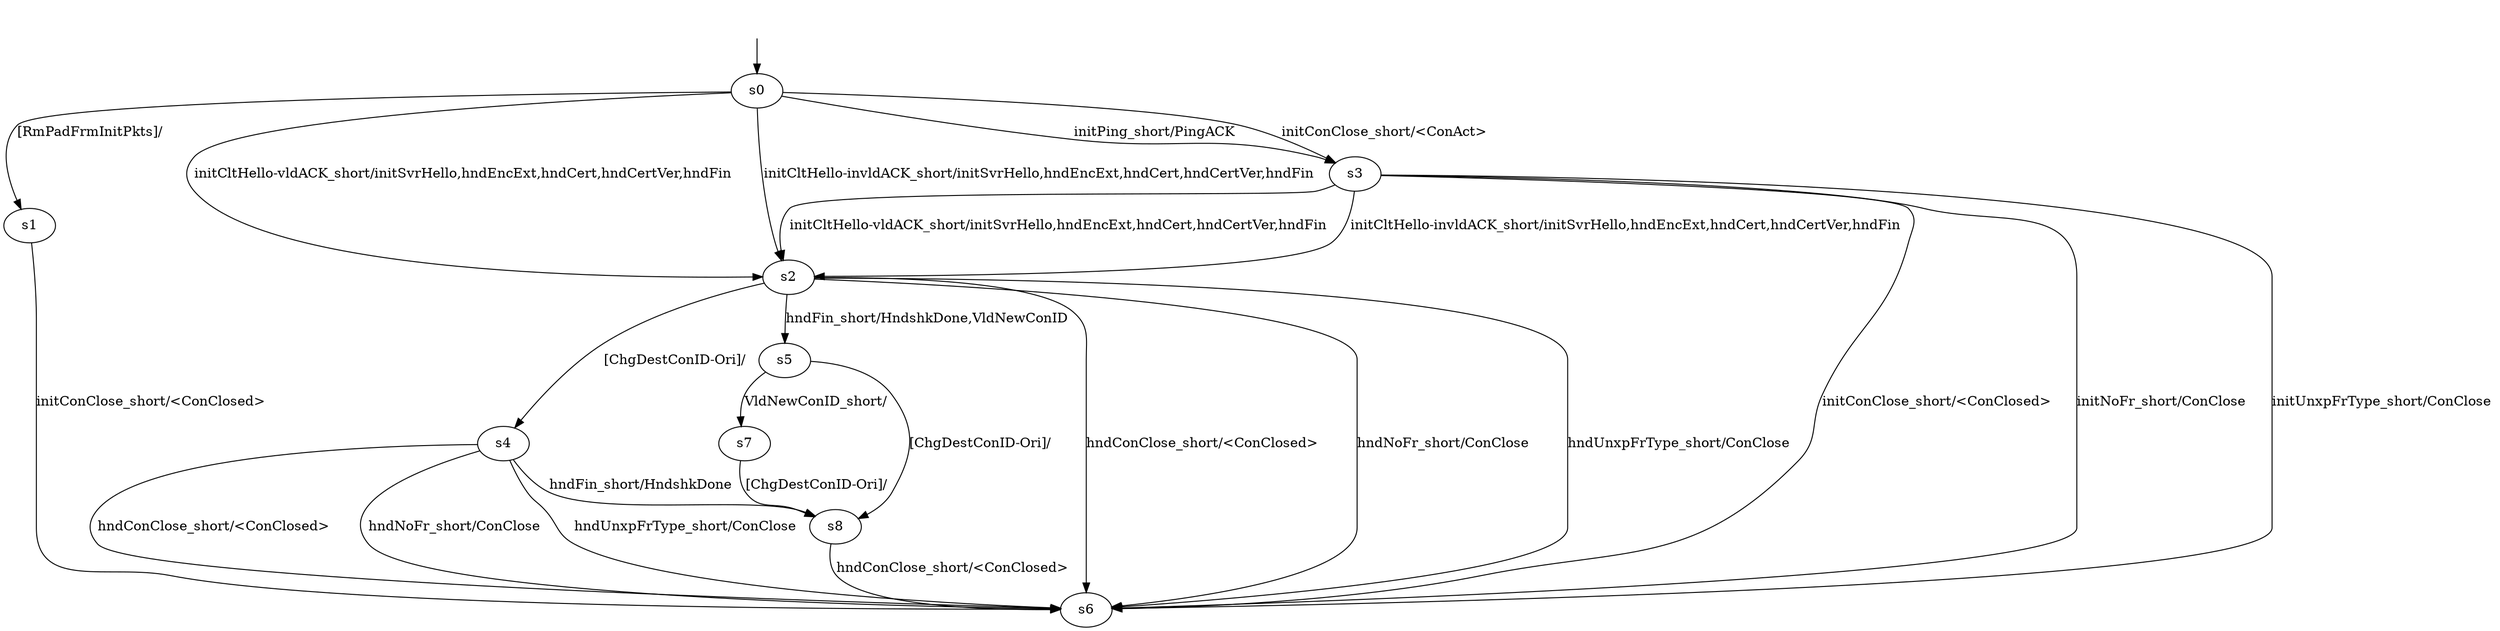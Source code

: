 digraph "../results/s2n-quicModels/s2n-quic-B-B-s-0/learnedModel" {
s0 [label=s0];
s1 [label=s1];
s2 [label=s2];
s3 [label=s3];
s4 [label=s4];
s5 [label=s5];
s6 [label=s6];
s7 [label=s7];
s8 [label=s8];
s0 -> s3  [label="initPing_short/PingACK "];
s0 -> s3  [label="initConClose_short/<ConAct> "];
s0 -> s2  [label="initCltHello-vldACK_short/initSvrHello,hndEncExt,hndCert,hndCertVer,hndFin "];
s0 -> s2  [label="initCltHello-invldACK_short/initSvrHello,hndEncExt,hndCert,hndCertVer,hndFin "];
s0 -> s1  [label="[RmPadFrmInitPkts]/ "];
s1 -> s6  [label="initConClose_short/<ConClosed> "];
s2 -> s5  [label="hndFin_short/HndshkDone,VldNewConID "];
s2 -> s6  [label="hndConClose_short/<ConClosed> "];
s2 -> s6  [label="hndNoFr_short/ConClose "];
s2 -> s6  [label="hndUnxpFrType_short/ConClose "];
s2 -> s4  [label="[ChgDestConID-Ori]/ "];
s3 -> s6  [label="initConClose_short/<ConClosed> "];
s3 -> s2  [label="initCltHello-vldACK_short/initSvrHello,hndEncExt,hndCert,hndCertVer,hndFin "];
s3 -> s2  [label="initCltHello-invldACK_short/initSvrHello,hndEncExt,hndCert,hndCertVer,hndFin "];
s3 -> s6  [label="initNoFr_short/ConClose "];
s3 -> s6  [label="initUnxpFrType_short/ConClose "];
s4 -> s8  [label="hndFin_short/HndshkDone "];
s4 -> s6  [label="hndConClose_short/<ConClosed> "];
s4 -> s6  [label="hndNoFr_short/ConClose "];
s4 -> s6  [label="hndUnxpFrType_short/ConClose "];
s5 -> s7  [label="VldNewConID_short/ "];
s5 -> s8  [label="[ChgDestConID-Ori]/ "];
s7 -> s8  [label="[ChgDestConID-Ori]/ "];
s8 -> s6  [label="hndConClose_short/<ConClosed> "];
__start0 [label="", shape=none];
__start0 -> s0  [label=""];
}
